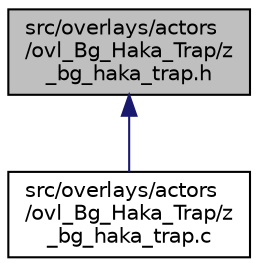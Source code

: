 digraph "src/overlays/actors/ovl_Bg_Haka_Trap/z_bg_haka_trap.h"
{
 // LATEX_PDF_SIZE
  edge [fontname="Helvetica",fontsize="10",labelfontname="Helvetica",labelfontsize="10"];
  node [fontname="Helvetica",fontsize="10",shape=record];
  Node1 [label="src/overlays/actors\l/ovl_Bg_Haka_Trap/z\l_bg_haka_trap.h",height=0.2,width=0.4,color="black", fillcolor="grey75", style="filled", fontcolor="black",tooltip=" "];
  Node1 -> Node2 [dir="back",color="midnightblue",fontsize="10",style="solid",fontname="Helvetica"];
  Node2 [label="src/overlays/actors\l/ovl_Bg_Haka_Trap/z\l_bg_haka_trap.c",height=0.2,width=0.4,color="black", fillcolor="white", style="filled",URL="$d4/dc7/z__bg__haka__trap_8c.html",tooltip=" "];
}
